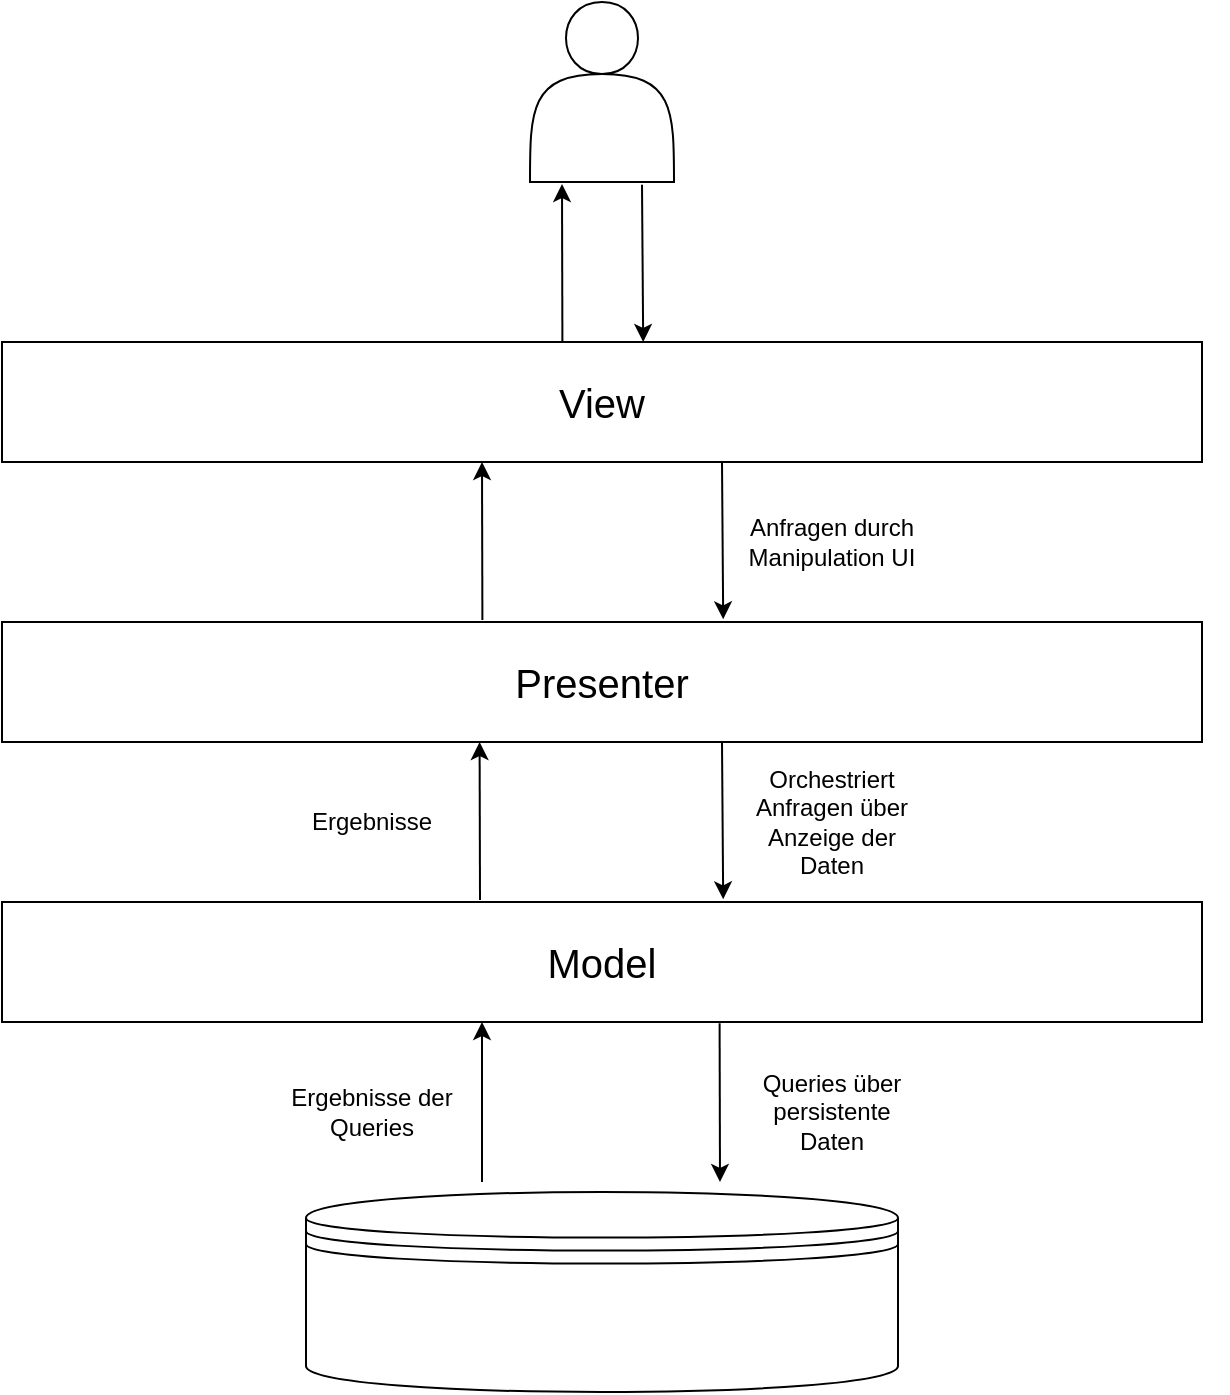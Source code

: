 <mxfile version="15.2.9" type="device"><diagram id="HlYM0slE6iIBlU6T9H_q" name="Page-1"><mxGraphModel dx="1422" dy="793" grid="1" gridSize="10" guides="1" tooltips="1" connect="1" arrows="1" fold="1" page="1" pageScale="1" pageWidth="827" pageHeight="1169" math="0" shadow="0"><root><mxCell id="0"/><mxCell id="1" parent="0"/><mxCell id="sHJdeBFfZIrFrx4_b7os-1" value="" style="rounded=0;whiteSpace=wrap;html=1;" vertex="1" parent="1"><mxGeometry x="120" y="200" width="600" height="60" as="geometry"/></mxCell><mxCell id="sHJdeBFfZIrFrx4_b7os-2" value="&lt;font style=&quot;font-size: 20px&quot;&gt;View&lt;/font&gt;" style="text;html=1;strokeColor=none;fillColor=none;align=center;verticalAlign=middle;whiteSpace=wrap;rounded=0;" vertex="1" parent="1"><mxGeometry x="120" y="200" width="600" height="60" as="geometry"/></mxCell><mxCell id="sHJdeBFfZIrFrx4_b7os-3" value="" style="rounded=0;whiteSpace=wrap;html=1;" vertex="1" parent="1"><mxGeometry x="120" y="340" width="600" height="60" as="geometry"/></mxCell><mxCell id="sHJdeBFfZIrFrx4_b7os-4" value="" style="rounded=0;whiteSpace=wrap;html=1;" vertex="1" parent="1"><mxGeometry x="120" y="480" width="600" height="60" as="geometry"/></mxCell><mxCell id="sHJdeBFfZIrFrx4_b7os-5" value="&lt;font style=&quot;font-size: 20px&quot;&gt;Presenter&lt;/font&gt;" style="text;html=1;strokeColor=none;fillColor=none;align=center;verticalAlign=middle;whiteSpace=wrap;rounded=0;" vertex="1" parent="1"><mxGeometry x="120" y="340" width="600" height="60" as="geometry"/></mxCell><mxCell id="sHJdeBFfZIrFrx4_b7os-6" value="&lt;font style=&quot;font-size: 20px&quot;&gt;Model&lt;/font&gt;" style="text;html=1;strokeColor=none;fillColor=none;align=center;verticalAlign=middle;whiteSpace=wrap;rounded=0;" vertex="1" parent="1"><mxGeometry x="120" y="480" width="600" height="60" as="geometry"/></mxCell><mxCell id="sHJdeBFfZIrFrx4_b7os-7" value="" style="shape=image;verticalLabelPosition=bottom;labelBackgroundColor=#ffffff;verticalAlign=top;aspect=fixed;imageAspect=0;image=https://upload.wikimedia.org/wikipedia/commons/thumb/a/a7/React-icon.svg/1280px-React-icon.svg.png;" vertex="1" parent="1"><mxGeometry x="648" y="200" width="84.79" height="60" as="geometry"/></mxCell><mxCell id="sHJdeBFfZIrFrx4_b7os-8" value="" style="shape=image;verticalLabelPosition=bottom;labelBackgroundColor=#ffffff;verticalAlign=top;aspect=fixed;imageAspect=0;image=https://upload.wikimedia.org/wikipedia/commons/thumb/d/d5/Rust_programming_language_black_logo.svg/1024px-Rust_programming_language_black_logo.svg.png;" vertex="1" parent="1"><mxGeometry x="662.61" y="485" width="50" height="50" as="geometry"/></mxCell><mxCell id="sHJdeBFfZIrFrx4_b7os-9" value="" style="shape=image;verticalLabelPosition=bottom;labelBackgroundColor=#ffffff;verticalAlign=top;aspect=fixed;imageAspect=0;image=https://upload.wikimedia.org/wikipedia/commons/thumb/1/1f/WebAssembly_Logo.svg/1200px-WebAssembly_Logo.svg.png;" vertex="1" parent="1"><mxGeometry x="600" y="487.39" width="45.21" height="45.21" as="geometry"/></mxCell><mxCell id="sHJdeBFfZIrFrx4_b7os-10" value="" style="shape=datastore;whiteSpace=wrap;html=1;" vertex="1" parent="1"><mxGeometry x="272" y="625" width="296" height="100" as="geometry"/></mxCell><mxCell id="sHJdeBFfZIrFrx4_b7os-11" value="" style="shape=image;verticalLabelPosition=bottom;labelBackgroundColor=#ffffff;verticalAlign=top;aspect=fixed;imageAspect=0;image=https://upload.wikimedia.org/wikipedia/commons/thumb/9/99/Unofficial_JavaScript_logo_2.svg/480px-Unofficial_JavaScript_logo_2.svg.png;" vertex="1" parent="1"><mxGeometry x="664.99" y="347.39" width="45.22" height="45.22" as="geometry"/></mxCell><mxCell id="sHJdeBFfZIrFrx4_b7os-14" value="" style="endArrow=classic;html=1;exitX=0.6;exitY=1;exitDx=0;exitDy=0;exitPerimeter=0;entryX=0.601;entryY=-0.022;entryDx=0;entryDy=0;entryPerimeter=0;" edge="1" parent="1" source="sHJdeBFfZIrFrx4_b7os-5" target="sHJdeBFfZIrFrx4_b7os-6"><mxGeometry width="50" height="50" relative="1" as="geometry"><mxPoint x="390" y="480" as="sourcePoint"/><mxPoint x="466" y="480" as="targetPoint"/></mxGeometry></mxCell><mxCell id="sHJdeBFfZIrFrx4_b7os-17" value="" style="endArrow=classic;html=1;entryX=0.4;entryY=1;entryDx=0;entryDy=0;entryPerimeter=0;" edge="1" parent="1" target="sHJdeBFfZIrFrx4_b7os-6"><mxGeometry width="50" height="50" relative="1" as="geometry"><mxPoint x="360" y="620" as="sourcePoint"/><mxPoint x="440" y="460" as="targetPoint"/></mxGeometry></mxCell><mxCell id="sHJdeBFfZIrFrx4_b7os-18" value="" style="endArrow=classic;html=1;exitX=0.598;exitY=1.011;exitDx=0;exitDy=0;exitPerimeter=0;" edge="1" parent="1" source="sHJdeBFfZIrFrx4_b7os-6"><mxGeometry width="50" height="50" relative="1" as="geometry"><mxPoint x="470" y="543" as="sourcePoint"/><mxPoint x="479" y="620" as="targetPoint"/></mxGeometry></mxCell><mxCell id="sHJdeBFfZIrFrx4_b7os-19" value="" style="endArrow=classic;html=1;entryX=0.398;entryY=1;entryDx=0;entryDy=0;entryPerimeter=0;" edge="1" parent="1" target="sHJdeBFfZIrFrx4_b7os-5"><mxGeometry width="50" height="50" relative="1" as="geometry"><mxPoint x="359" y="479" as="sourcePoint"/><mxPoint x="360" y="400" as="targetPoint"/></mxGeometry></mxCell><mxCell id="sHJdeBFfZIrFrx4_b7os-20" value="" style="endArrow=classic;html=1;exitX=0.6;exitY=1;exitDx=0;exitDy=0;exitPerimeter=0;entryX=0.601;entryY=-0.022;entryDx=0;entryDy=0;entryPerimeter=0;" edge="1" parent="1"><mxGeometry width="50" height="50" relative="1" as="geometry"><mxPoint x="480" y="260" as="sourcePoint"/><mxPoint x="480.6" y="338.68" as="targetPoint"/></mxGeometry></mxCell><mxCell id="sHJdeBFfZIrFrx4_b7os-21" value="" style="endArrow=classic;html=1;entryX=0.398;entryY=1;entryDx=0;entryDy=0;entryPerimeter=0;" edge="1" parent="1"><mxGeometry width="50" height="50" relative="1" as="geometry"><mxPoint x="360.2" y="339" as="sourcePoint"/><mxPoint x="360.0" y="260" as="targetPoint"/></mxGeometry></mxCell><mxCell id="sHJdeBFfZIrFrx4_b7os-22" value="" style="shape=actor;whiteSpace=wrap;html=1;" vertex="1" parent="1"><mxGeometry x="384" y="30" width="72" height="90" as="geometry"/></mxCell><mxCell id="sHJdeBFfZIrFrx4_b7os-23" value="" style="endArrow=classic;html=1;entryX=0.398;entryY=1;entryDx=0;entryDy=0;entryPerimeter=0;" edge="1" parent="1"><mxGeometry width="50" height="50" relative="1" as="geometry"><mxPoint x="400.2" y="200" as="sourcePoint"/><mxPoint x="400" y="121" as="targetPoint"/></mxGeometry></mxCell><mxCell id="sHJdeBFfZIrFrx4_b7os-24" value="" style="endArrow=classic;html=1;exitX=0.6;exitY=1;exitDx=0;exitDy=0;exitPerimeter=0;entryX=0.601;entryY=-0.022;entryDx=0;entryDy=0;entryPerimeter=0;" edge="1" parent="1"><mxGeometry width="50" height="50" relative="1" as="geometry"><mxPoint x="440" y="121.32" as="sourcePoint"/><mxPoint x="440.6" y="200.0" as="targetPoint"/></mxGeometry></mxCell><mxCell id="sHJdeBFfZIrFrx4_b7os-25" value="" style="shape=image;verticalLabelPosition=bottom;labelBackgroundColor=#ffffff;verticalAlign=top;aspect=fixed;imageAspect=0;image=https://upload.wikimedia.org/wikipedia/commons/thumb/9/91/Electron_Software_Framework_Logo.svg/2048px-Electron_Software_Framework_Logo.svg.png;" vertex="1" parent="1"><mxGeometry x="598.61" y="206" width="48" height="48" as="geometry"/></mxCell><mxCell id="sHJdeBFfZIrFrx4_b7os-26" value="Queries über persistente Daten" style="text;html=1;strokeColor=none;fillColor=none;align=center;verticalAlign=middle;whiteSpace=wrap;rounded=0;" vertex="1" parent="1"><mxGeometry x="490" y="550" width="90" height="70" as="geometry"/></mxCell><mxCell id="sHJdeBFfZIrFrx4_b7os-27" value="Ergebnisse der Queries" style="text;html=1;strokeColor=none;fillColor=none;align=center;verticalAlign=middle;whiteSpace=wrap;rounded=0;" vertex="1" parent="1"><mxGeometry x="260" y="549.5" width="90" height="70" as="geometry"/></mxCell><mxCell id="sHJdeBFfZIrFrx4_b7os-28" value="Orchestriert Anfragen über Anzeige der Daten" style="text;html=1;strokeColor=none;fillColor=none;align=center;verticalAlign=middle;whiteSpace=wrap;rounded=0;" vertex="1" parent="1"><mxGeometry x="490" y="400" width="90" height="80" as="geometry"/></mxCell><mxCell id="sHJdeBFfZIrFrx4_b7os-29" value="Ergebnisse" style="text;html=1;strokeColor=none;fillColor=none;align=center;verticalAlign=middle;whiteSpace=wrap;rounded=0;" vertex="1" parent="1"><mxGeometry x="260" y="400" width="90" height="80" as="geometry"/></mxCell><mxCell id="sHJdeBFfZIrFrx4_b7os-30" value="Anfragen durch Manipulation UI" style="text;html=1;strokeColor=none;fillColor=none;align=center;verticalAlign=middle;whiteSpace=wrap;rounded=0;" vertex="1" parent="1"><mxGeometry x="490" y="260" width="90" height="80" as="geometry"/></mxCell></root></mxGraphModel></diagram></mxfile>